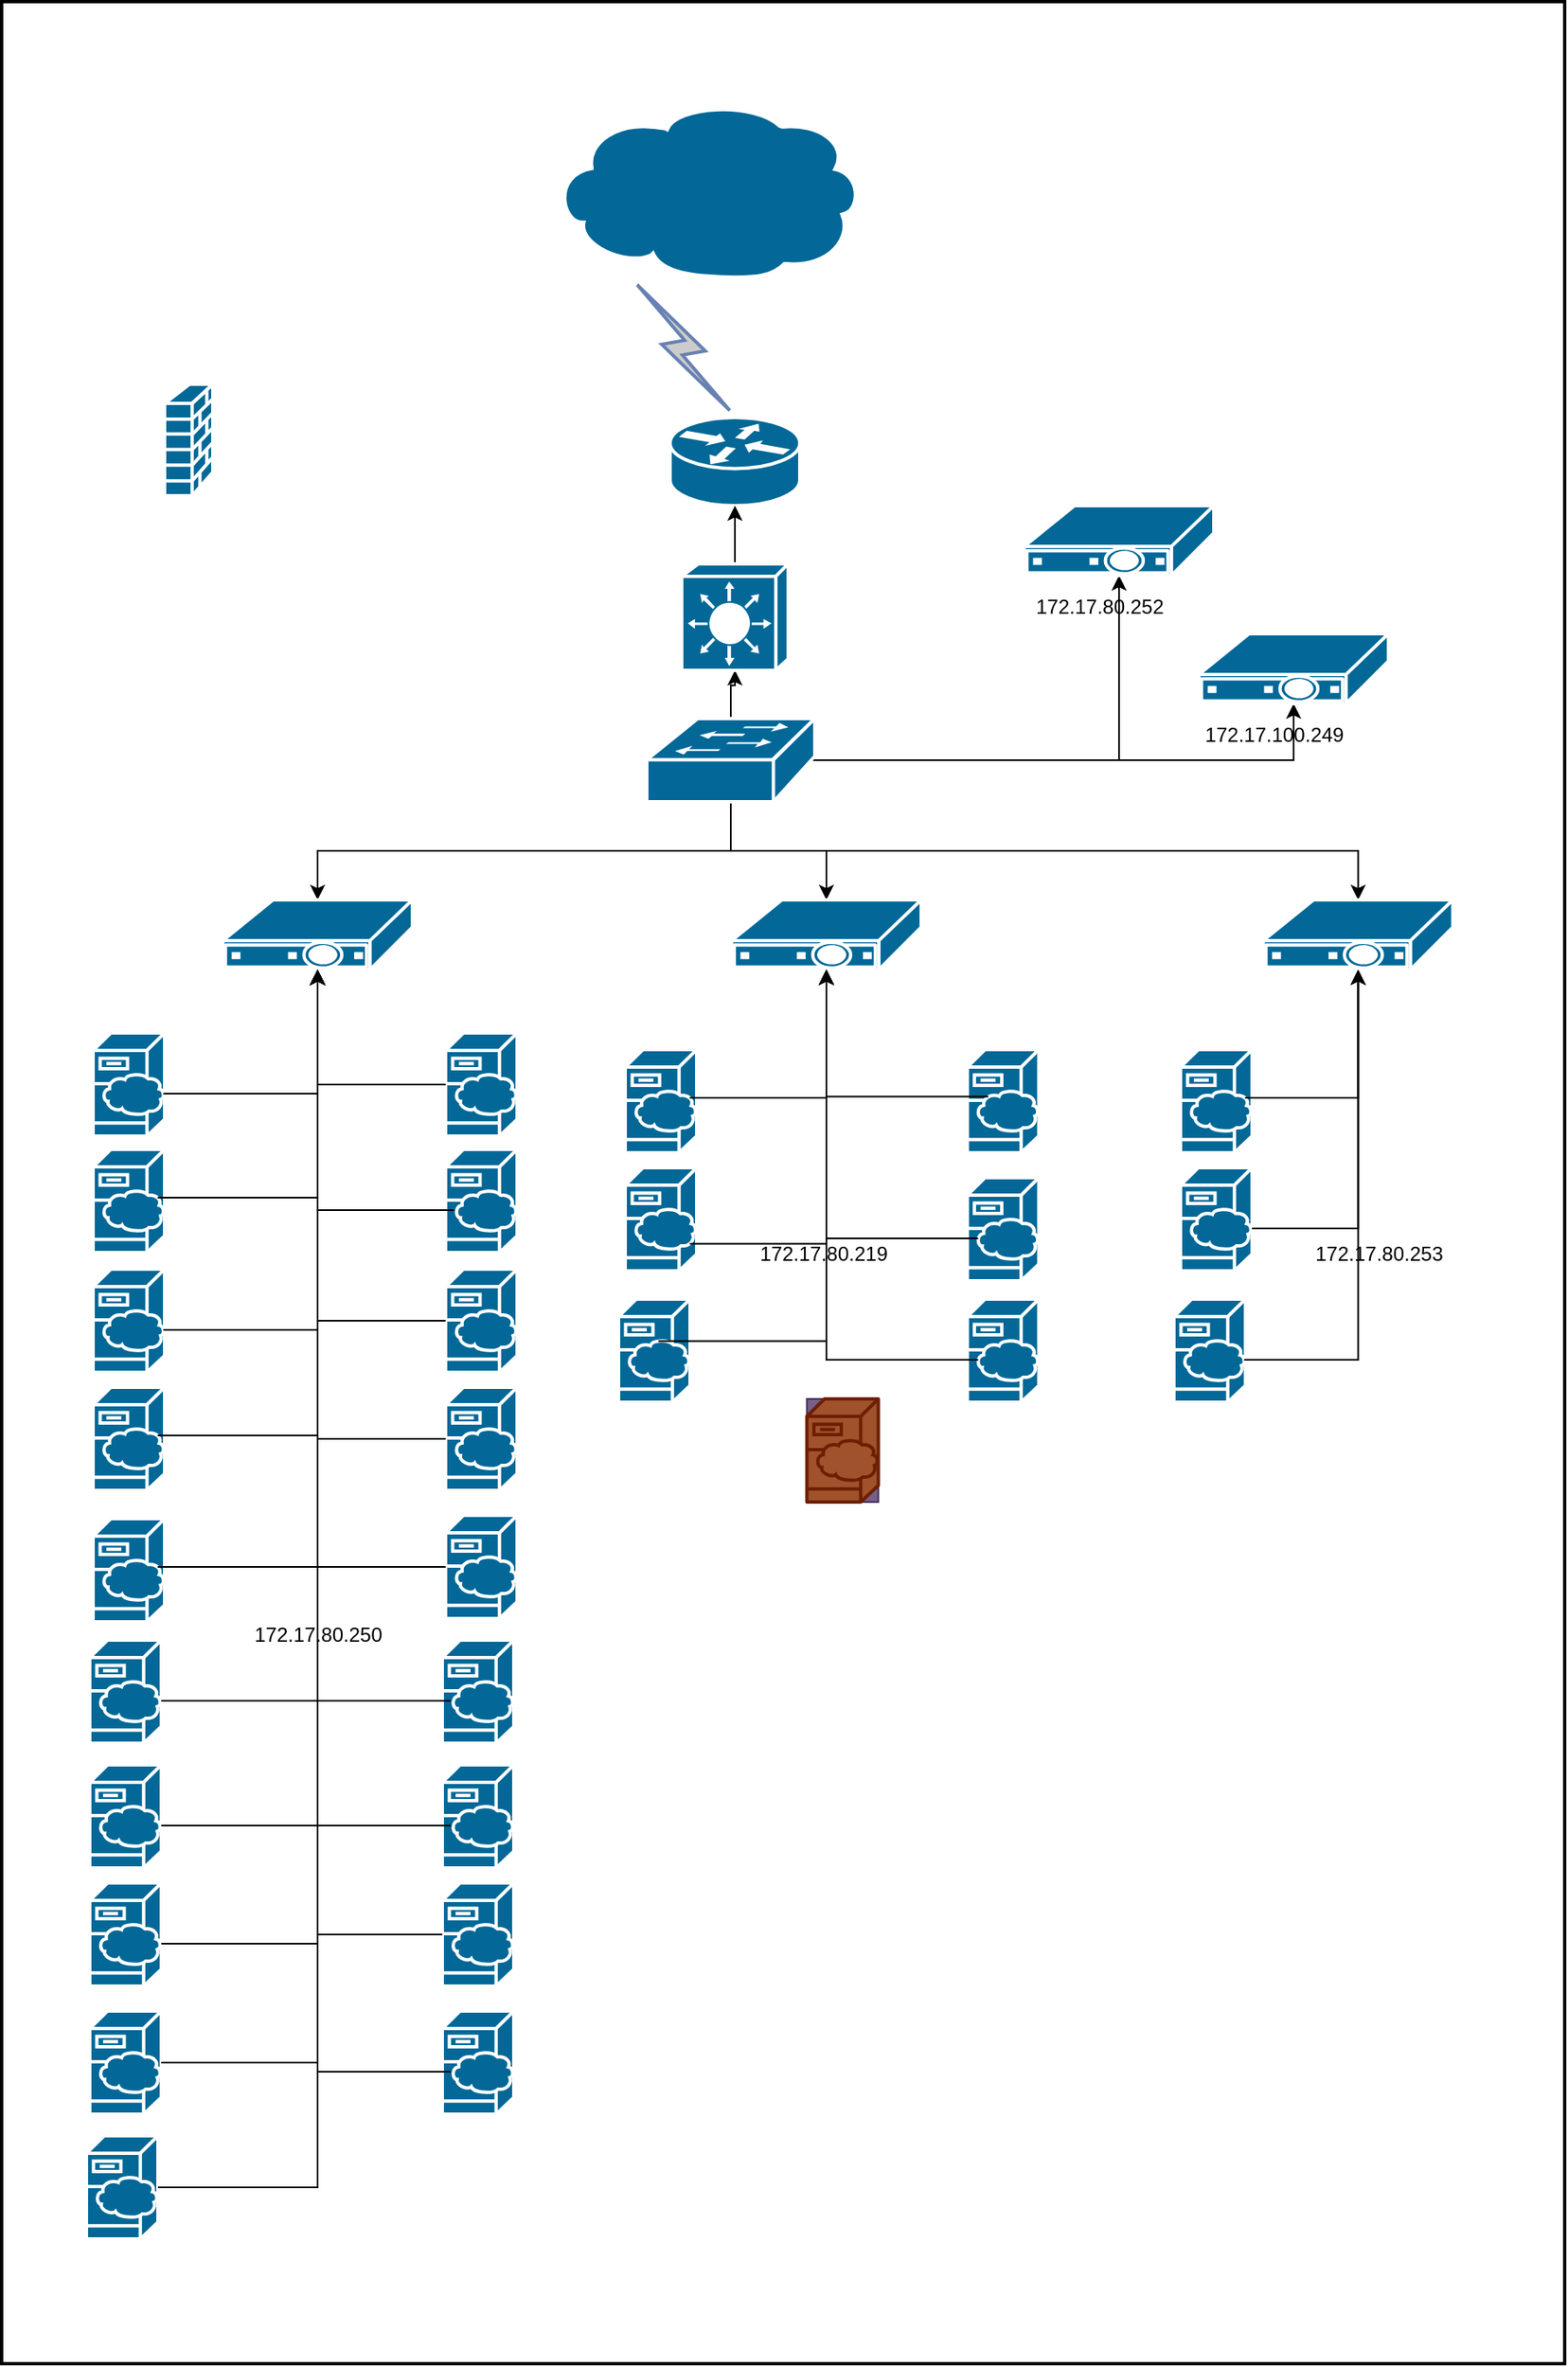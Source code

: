 <mxfile version="13.7.3" type="github">
  <diagram id="7KyOj3fAV2kCOO-Bveho" name="第 1 页">
    <mxGraphModel dx="3443" dy="2751" grid="1" gridSize="10" guides="1" tooltips="1" connect="1" arrows="1" fold="1" page="1" pageScale="1" pageWidth="827" pageHeight="1169" math="0" shadow="0">
      <root>
        <mxCell id="0" />
        <mxCell id="1" parent="0" />
        <mxCell id="mXDbekLg4qPnqd0OjegT-1" value="" style="whiteSpace=wrap;html=1;strokeWidth=2;" vertex="1" parent="1">
          <mxGeometry x="-25" y="-220" width="940" height="1420" as="geometry" />
        </mxCell>
        <mxCell id="mXDbekLg4qPnqd0OjegT-2" value="" style="shape=mxgraph.cisco.routers.router;html=1;pointerEvents=1;dashed=0;fillColor=#036897;strokeColor=#ffffff;strokeWidth=2;verticalLabelPosition=bottom;verticalAlign=top;align=center;outlineConnect=0;" parent="1" vertex="1">
          <mxGeometry x="377" y="30" width="78" height="53" as="geometry" />
        </mxCell>
        <mxCell id="mXDbekLg4qPnqd0OjegT-3" value="" style="shape=mxgraph.cisco.security.firewall;html=1;pointerEvents=1;dashed=0;fillColor=#036897;strokeColor=#ffffff;strokeWidth=2;verticalLabelPosition=bottom;verticalAlign=top;align=center;outlineConnect=0;" parent="1" vertex="1">
          <mxGeometry x="73" y="10" width="29" height="67" as="geometry" />
        </mxCell>
        <mxCell id="mXDbekLg4qPnqd0OjegT-5" value="" style="shape=mxgraph.cisco.storage.cloud;html=1;pointerEvents=1;dashed=0;fillColor=#036897;strokeColor=#ffffff;strokeWidth=2;verticalLabelPosition=bottom;verticalAlign=top;align=center;outlineConnect=0;" parent="1" vertex="1">
          <mxGeometry x="306" y="-160" width="186" height="106" as="geometry" />
        </mxCell>
        <mxCell id="mXDbekLg4qPnqd0OjegT-9" value="" style="edgeStyle=orthogonalEdgeStyle;rounded=0;orthogonalLoop=1;jettySize=auto;html=1;" parent="1" source="mXDbekLg4qPnqd0OjegT-6" target="mXDbekLg4qPnqd0OjegT-2" edge="1">
          <mxGeometry relative="1" as="geometry" />
        </mxCell>
        <mxCell id="mXDbekLg4qPnqd0OjegT-6" value="" style="shape=mxgraph.cisco.switches.layer_3_switch;html=1;pointerEvents=1;dashed=0;fillColor=#036897;strokeColor=#ffffff;strokeWidth=2;verticalLabelPosition=bottom;verticalAlign=top;align=center;outlineConnect=0;" parent="1" vertex="1">
          <mxGeometry x="384" y="120" width="64" height="64" as="geometry" />
        </mxCell>
        <mxCell id="mXDbekLg4qPnqd0OjegT-11" value="" style="edgeStyle=orthogonalEdgeStyle;rounded=0;orthogonalLoop=1;jettySize=auto;html=1;" parent="1" source="mXDbekLg4qPnqd0OjegT-7" target="mXDbekLg4qPnqd0OjegT-10" edge="1">
          <mxGeometry relative="1" as="geometry" />
        </mxCell>
        <mxCell id="mXDbekLg4qPnqd0OjegT-252" style="edgeStyle=orthogonalEdgeStyle;rounded=0;orthogonalLoop=1;jettySize=auto;html=1;exitX=0.5;exitY=0.98;exitDx=0;exitDy=0;exitPerimeter=0;" parent="1" source="mXDbekLg4qPnqd0OjegT-7" target="mXDbekLg4qPnqd0OjegT-70" edge="1">
          <mxGeometry relative="1" as="geometry" />
        </mxCell>
        <mxCell id="mXDbekLg4qPnqd0OjegT-253" style="edgeStyle=orthogonalEdgeStyle;rounded=0;orthogonalLoop=1;jettySize=auto;html=1;exitX=0.5;exitY=0.98;exitDx=0;exitDy=0;exitPerimeter=0;" parent="1" source="mXDbekLg4qPnqd0OjegT-7" target="mXDbekLg4qPnqd0OjegT-225" edge="1">
          <mxGeometry relative="1" as="geometry" />
        </mxCell>
        <mxCell id="mXDbekLg4qPnqd0OjegT-254" style="edgeStyle=orthogonalEdgeStyle;rounded=0;orthogonalLoop=1;jettySize=auto;html=1;exitX=0.5;exitY=0.98;exitDx=0;exitDy=0;exitPerimeter=0;" parent="1" source="mXDbekLg4qPnqd0OjegT-7" target="mXDbekLg4qPnqd0OjegT-15" edge="1">
          <mxGeometry relative="1" as="geometry" />
        </mxCell>
        <mxCell id="mXDbekLg4qPnqd0OjegT-255" style="edgeStyle=orthogonalEdgeStyle;rounded=0;orthogonalLoop=1;jettySize=auto;html=1;exitX=0.98;exitY=0.5;exitDx=0;exitDy=0;exitPerimeter=0;" parent="1" source="mXDbekLg4qPnqd0OjegT-7" target="mXDbekLg4qPnqd0OjegT-240" edge="1">
          <mxGeometry relative="1" as="geometry" />
        </mxCell>
        <mxCell id="mXDbekLg4qPnqd0OjegT-256" style="edgeStyle=orthogonalEdgeStyle;rounded=0;orthogonalLoop=1;jettySize=auto;html=1;exitX=0.98;exitY=0.5;exitDx=0;exitDy=0;exitPerimeter=0;" parent="1" source="mXDbekLg4qPnqd0OjegT-7" target="mXDbekLg4qPnqd0OjegT-108" edge="1">
          <mxGeometry relative="1" as="geometry" />
        </mxCell>
        <mxCell id="mXDbekLg4qPnqd0OjegT-7" value="" style="shape=mxgraph.cisco.switches.workgroup_switch;html=1;pointerEvents=1;dashed=0;fillColor=#036897;strokeColor=#ffffff;strokeWidth=2;verticalLabelPosition=bottom;verticalAlign=top;align=center;outlineConnect=0;" parent="1" vertex="1">
          <mxGeometry x="363" y="211" width="101" height="50" as="geometry" />
        </mxCell>
        <mxCell id="mXDbekLg4qPnqd0OjegT-8" value="" style="html=1;outlineConnect=0;fillColor=#CCCCCC;strokeColor=#6881B3;gradientColor=none;gradientDirection=north;strokeWidth=2;shape=mxgraph.networks.comm_link_edge;html=1;exitX=0.5;exitY=0;exitDx=0;exitDy=0;exitPerimeter=0;" parent="1" source="mXDbekLg4qPnqd0OjegT-2" target="mXDbekLg4qPnqd0OjegT-5" edge="1">
          <mxGeometry width="100" height="100" relative="1" as="geometry">
            <mxPoint x="223" y="60" as="sourcePoint" />
            <mxPoint x="323" y="-40" as="targetPoint" />
            <Array as="points">
              <mxPoint x="283" y="30" />
            </Array>
          </mxGeometry>
        </mxCell>
        <mxCell id="mXDbekLg4qPnqd0OjegT-10" value="" style="shape=mxgraph.cisco.switches.layer_3_switch;html=1;pointerEvents=1;dashed=0;fillColor=#036897;strokeColor=#ffffff;strokeWidth=2;verticalLabelPosition=bottom;verticalAlign=top;align=center;outlineConnect=0;" parent="1" vertex="1">
          <mxGeometry x="384" y="118" width="64" height="64" as="geometry" />
        </mxCell>
        <mxCell id="mXDbekLg4qPnqd0OjegT-15" value="" style="shape=mxgraph.cisco.misc.set_top_box;html=1;pointerEvents=1;dashed=0;fillColor=#036897;strokeColor=#ffffff;strokeWidth=2;verticalLabelPosition=bottom;verticalAlign=top;align=center;outlineConnect=0;" parent="1" vertex="1">
          <mxGeometry x="108" y="320" width="114" height="42" as="geometry" />
        </mxCell>
        <mxCell id="mXDbekLg4qPnqd0OjegT-24" value="" style="group" parent="1" vertex="1" connectable="0">
          <mxGeometry x="30" y="613" width="43" height="62" as="geometry" />
        </mxCell>
        <mxCell id="mXDbekLg4qPnqd0OjegT-25" value="" style="shape=mxgraph.cisco.servers.fileserver;html=1;pointerEvents=1;dashed=0;fillColor=#036897;strokeColor=#ffffff;strokeWidth=2;verticalLabelPosition=bottom;verticalAlign=top;align=center;outlineConnect=0;" parent="mXDbekLg4qPnqd0OjegT-24" vertex="1">
          <mxGeometry width="43" height="62" as="geometry" />
        </mxCell>
        <mxCell id="mXDbekLg4qPnqd0OjegT-26" value="" style="shape=mxgraph.cisco.storage.cloud;html=1;pointerEvents=1;dashed=0;fillColor=#036897;strokeColor=#ffffff;strokeWidth=2;verticalLabelPosition=bottom;verticalAlign=top;align=center;outlineConnect=0;" parent="mXDbekLg4qPnqd0OjegT-24" vertex="1">
          <mxGeometry x="5" y="24" width="38" height="25" as="geometry" />
        </mxCell>
        <mxCell id="mXDbekLg4qPnqd0OjegT-29" value="" style="group" parent="1" vertex="1" connectable="0">
          <mxGeometry x="30" y="542" width="43" height="62" as="geometry" />
        </mxCell>
        <mxCell id="mXDbekLg4qPnqd0OjegT-30" value="" style="shape=mxgraph.cisco.servers.fileserver;html=1;pointerEvents=1;dashed=0;fillColor=#036897;strokeColor=#ffffff;strokeWidth=2;verticalLabelPosition=bottom;verticalAlign=top;align=center;outlineConnect=0;" parent="mXDbekLg4qPnqd0OjegT-29" vertex="1">
          <mxGeometry width="43" height="62" as="geometry" />
        </mxCell>
        <mxCell id="mXDbekLg4qPnqd0OjegT-31" value="" style="shape=mxgraph.cisco.storage.cloud;html=1;pointerEvents=1;dashed=0;fillColor=#036897;strokeColor=#ffffff;strokeWidth=2;verticalLabelPosition=bottom;verticalAlign=top;align=center;outlineConnect=0;" parent="mXDbekLg4qPnqd0OjegT-29" vertex="1">
          <mxGeometry x="5" y="24" width="38" height="25" as="geometry" />
        </mxCell>
        <mxCell id="mXDbekLg4qPnqd0OjegT-32" value="" style="group" parent="1" vertex="1" connectable="0">
          <mxGeometry x="30" y="470" width="43" height="62" as="geometry" />
        </mxCell>
        <mxCell id="mXDbekLg4qPnqd0OjegT-33" value="" style="shape=mxgraph.cisco.servers.fileserver;html=1;pointerEvents=1;dashed=0;fillColor=#036897;strokeColor=#ffffff;strokeWidth=2;verticalLabelPosition=bottom;verticalAlign=top;align=center;outlineConnect=0;" parent="mXDbekLg4qPnqd0OjegT-32" vertex="1">
          <mxGeometry width="43" height="62" as="geometry" />
        </mxCell>
        <mxCell id="mXDbekLg4qPnqd0OjegT-34" value="" style="shape=mxgraph.cisco.storage.cloud;html=1;pointerEvents=1;dashed=0;fillColor=#036897;strokeColor=#ffffff;strokeWidth=2;verticalLabelPosition=bottom;verticalAlign=top;align=center;outlineConnect=0;" parent="mXDbekLg4qPnqd0OjegT-32" vertex="1">
          <mxGeometry x="5" y="24" width="38" height="25" as="geometry" />
        </mxCell>
        <mxCell id="mXDbekLg4qPnqd0OjegT-35" value="" style="group" parent="1" vertex="1" connectable="0">
          <mxGeometry x="30" y="400" width="43" height="62" as="geometry" />
        </mxCell>
        <mxCell id="mXDbekLg4qPnqd0OjegT-36" value="" style="shape=mxgraph.cisco.servers.fileserver;html=1;pointerEvents=1;dashed=0;fillColor=#036897;strokeColor=#ffffff;strokeWidth=2;verticalLabelPosition=bottom;verticalAlign=top;align=center;outlineConnect=0;" parent="mXDbekLg4qPnqd0OjegT-35" vertex="1">
          <mxGeometry width="43" height="62" as="geometry" />
        </mxCell>
        <mxCell id="mXDbekLg4qPnqd0OjegT-37" value="" style="shape=mxgraph.cisco.storage.cloud;html=1;pointerEvents=1;dashed=0;fillColor=#036897;strokeColor=#ffffff;strokeWidth=2;verticalLabelPosition=bottom;verticalAlign=top;align=center;outlineConnect=0;" parent="mXDbekLg4qPnqd0OjegT-35" vertex="1">
          <mxGeometry x="5" y="24" width="38" height="25" as="geometry" />
        </mxCell>
        <mxCell id="mXDbekLg4qPnqd0OjegT-38" value="" style="group" parent="1" vertex="1" connectable="0">
          <mxGeometry x="28" y="765" width="55" height="360" as="geometry" />
        </mxCell>
        <mxCell id="mXDbekLg4qPnqd0OjegT-39" value="" style="shape=mxgraph.cisco.servers.fileserver;html=1;pointerEvents=1;dashed=0;fillColor=#036897;strokeColor=#ffffff;strokeWidth=2;verticalLabelPosition=bottom;verticalAlign=top;align=center;outlineConnect=0;" parent="mXDbekLg4qPnqd0OjegT-38" vertex="1">
          <mxGeometry width="43" height="62" as="geometry" />
        </mxCell>
        <mxCell id="mXDbekLg4qPnqd0OjegT-40" value="" style="shape=mxgraph.cisco.storage.cloud;html=1;pointerEvents=1;dashed=0;fillColor=#036897;strokeColor=#ffffff;strokeWidth=2;verticalLabelPosition=bottom;verticalAlign=top;align=center;outlineConnect=0;" parent="mXDbekLg4qPnqd0OjegT-38" vertex="1">
          <mxGeometry x="5" y="24" width="38" height="25" as="geometry" />
        </mxCell>
        <mxCell id="mXDbekLg4qPnqd0OjegT-110" value="" style="group" parent="mXDbekLg4qPnqd0OjegT-38" vertex="1" connectable="0">
          <mxGeometry y="146" width="43" height="62" as="geometry" />
        </mxCell>
        <mxCell id="mXDbekLg4qPnqd0OjegT-111" value="" style="shape=mxgraph.cisco.servers.fileserver;html=1;pointerEvents=1;dashed=0;fillColor=#036897;strokeColor=#ffffff;strokeWidth=2;verticalLabelPosition=bottom;verticalAlign=top;align=center;outlineConnect=0;" parent="mXDbekLg4qPnqd0OjegT-110" vertex="1">
          <mxGeometry width="43" height="62" as="geometry" />
        </mxCell>
        <mxCell id="mXDbekLg4qPnqd0OjegT-112" value="" style="shape=mxgraph.cisco.storage.cloud;html=1;pointerEvents=1;dashed=0;fillColor=#036897;strokeColor=#ffffff;strokeWidth=2;verticalLabelPosition=bottom;verticalAlign=top;align=center;outlineConnect=0;" parent="mXDbekLg4qPnqd0OjegT-110" vertex="1">
          <mxGeometry x="5" y="24" width="38" height="25" as="geometry" />
        </mxCell>
        <mxCell id="mXDbekLg4qPnqd0OjegT-113" value="" style="group" parent="mXDbekLg4qPnqd0OjegT-38" vertex="1" connectable="0">
          <mxGeometry y="75" width="43" height="62" as="geometry" />
        </mxCell>
        <mxCell id="mXDbekLg4qPnqd0OjegT-114" value="" style="shape=mxgraph.cisco.servers.fileserver;html=1;pointerEvents=1;dashed=0;fillColor=#036897;strokeColor=#ffffff;strokeWidth=2;verticalLabelPosition=bottom;verticalAlign=top;align=center;outlineConnect=0;" parent="mXDbekLg4qPnqd0OjegT-113" vertex="1">
          <mxGeometry width="43" height="62" as="geometry" />
        </mxCell>
        <mxCell id="mXDbekLg4qPnqd0OjegT-115" value="" style="shape=mxgraph.cisco.storage.cloud;html=1;pointerEvents=1;dashed=0;fillColor=#036897;strokeColor=#ffffff;strokeWidth=2;verticalLabelPosition=bottom;verticalAlign=top;align=center;outlineConnect=0;" parent="mXDbekLg4qPnqd0OjegT-113" vertex="1">
          <mxGeometry x="5" y="24" width="38" height="25" as="geometry" />
        </mxCell>
        <mxCell id="mXDbekLg4qPnqd0OjegT-116" value="" style="shape=mxgraph.cisco.servers.fileserver;html=1;pointerEvents=1;dashed=0;fillColor=#036897;strokeColor=#ffffff;strokeWidth=2;verticalLabelPosition=bottom;verticalAlign=top;align=center;outlineConnect=0;" parent="mXDbekLg4qPnqd0OjegT-38" vertex="1">
          <mxGeometry x="-2" y="298" width="43" height="62" as="geometry" />
        </mxCell>
        <mxCell id="mXDbekLg4qPnqd0OjegT-117" value="" style="shape=mxgraph.cisco.storage.cloud;html=1;pointerEvents=1;dashed=0;fillColor=#036897;strokeColor=#ffffff;strokeWidth=2;verticalLabelPosition=bottom;verticalAlign=top;align=center;outlineConnect=0;" parent="mXDbekLg4qPnqd0OjegT-38" vertex="1">
          <mxGeometry x="3" y="322" width="38" height="25" as="geometry" />
        </mxCell>
        <mxCell id="mXDbekLg4qPnqd0OjegT-118" value="" style="group" parent="mXDbekLg4qPnqd0OjegT-38" vertex="1" connectable="0">
          <mxGeometry y="223" width="43" height="62" as="geometry" />
        </mxCell>
        <mxCell id="mXDbekLg4qPnqd0OjegT-119" value="" style="shape=mxgraph.cisco.servers.fileserver;html=1;pointerEvents=1;dashed=0;fillColor=#036897;strokeColor=#ffffff;strokeWidth=2;verticalLabelPosition=bottom;verticalAlign=top;align=center;outlineConnect=0;" parent="mXDbekLg4qPnqd0OjegT-118" vertex="1">
          <mxGeometry width="43" height="62" as="geometry" />
        </mxCell>
        <mxCell id="mXDbekLg4qPnqd0OjegT-120" value="" style="shape=mxgraph.cisco.storage.cloud;html=1;pointerEvents=1;dashed=0;fillColor=#036897;strokeColor=#ffffff;strokeWidth=2;verticalLabelPosition=bottom;verticalAlign=top;align=center;outlineConnect=0;" parent="mXDbekLg4qPnqd0OjegT-118" vertex="1">
          <mxGeometry x="5" y="24" width="38" height="25" as="geometry" />
        </mxCell>
        <mxCell id="mXDbekLg4qPnqd0OjegT-44" value="" style="group" parent="1" vertex="1" connectable="0">
          <mxGeometry x="30" y="692" width="43" height="62" as="geometry" />
        </mxCell>
        <mxCell id="mXDbekLg4qPnqd0OjegT-45" value="" style="shape=mxgraph.cisco.servers.fileserver;html=1;pointerEvents=1;dashed=0;fillColor=#036897;strokeColor=#ffffff;strokeWidth=2;verticalLabelPosition=bottom;verticalAlign=top;align=center;outlineConnect=0;" parent="mXDbekLg4qPnqd0OjegT-44" vertex="1">
          <mxGeometry width="43" height="62" as="geometry" />
        </mxCell>
        <mxCell id="mXDbekLg4qPnqd0OjegT-46" value="" style="shape=mxgraph.cisco.storage.cloud;html=1;pointerEvents=1;dashed=0;fillColor=#036897;strokeColor=#ffffff;strokeWidth=2;verticalLabelPosition=bottom;verticalAlign=top;align=center;outlineConnect=0;" parent="mXDbekLg4qPnqd0OjegT-44" vertex="1">
          <mxGeometry x="5" y="24" width="38" height="25" as="geometry" />
        </mxCell>
        <mxCell id="mXDbekLg4qPnqd0OjegT-69" value="172.17.80.250&lt;br&gt;" style="text;html=1;resizable=0;autosize=1;align=center;verticalAlign=middle;points=[];fillColor=none;strokeColor=none;rounded=0;" parent="1" vertex="1">
          <mxGeometry x="120" y="752" width="90" height="20" as="geometry" />
        </mxCell>
        <mxCell id="mXDbekLg4qPnqd0OjegT-70" value="" style="shape=mxgraph.cisco.misc.set_top_box;html=1;pointerEvents=1;dashed=0;fillColor=#036897;strokeColor=#ffffff;strokeWidth=2;verticalLabelPosition=bottom;verticalAlign=top;align=center;outlineConnect=0;" parent="1" vertex="1">
          <mxGeometry x="414" y="320" width="114" height="42" as="geometry" />
        </mxCell>
        <mxCell id="mXDbekLg4qPnqd0OjegT-71" value="172.17.80.219" style="text;html=1;resizable=0;autosize=1;align=center;verticalAlign=middle;points=[];fillColor=none;strokeColor=none;rounded=0;" parent="1" vertex="1">
          <mxGeometry x="423.75" y="523" width="90" height="20" as="geometry" />
        </mxCell>
        <mxCell id="mXDbekLg4qPnqd0OjegT-87" value="" style="group" parent="1" vertex="1" connectable="0">
          <mxGeometry x="350" y="410" width="43" height="62" as="geometry" />
        </mxCell>
        <mxCell id="mXDbekLg4qPnqd0OjegT-88" value="" style="shape=mxgraph.cisco.servers.fileserver;html=1;pointerEvents=1;dashed=0;fillColor=#036897;strokeColor=#ffffff;strokeWidth=2;verticalLabelPosition=bottom;verticalAlign=top;align=center;outlineConnect=0;" parent="mXDbekLg4qPnqd0OjegT-87" vertex="1">
          <mxGeometry width="43" height="62" as="geometry" />
        </mxCell>
        <mxCell id="mXDbekLg4qPnqd0OjegT-89" value="" style="shape=mxgraph.cisco.storage.cloud;html=1;pointerEvents=1;dashed=0;fillColor=#036897;strokeColor=#ffffff;strokeWidth=2;verticalLabelPosition=bottom;verticalAlign=top;align=center;outlineConnect=0;" parent="mXDbekLg4qPnqd0OjegT-87" vertex="1">
          <mxGeometry x="5" y="24" width="38" height="25" as="geometry" />
        </mxCell>
        <mxCell id="mXDbekLg4qPnqd0OjegT-90" value="" style="group" parent="1" vertex="1" connectable="0">
          <mxGeometry x="346" y="560" width="43" height="62" as="geometry" />
        </mxCell>
        <mxCell id="mXDbekLg4qPnqd0OjegT-91" value="" style="shape=mxgraph.cisco.servers.fileserver;html=1;pointerEvents=1;dashed=0;fillColor=#036897;strokeColor=#ffffff;strokeWidth=2;verticalLabelPosition=bottom;verticalAlign=top;align=center;outlineConnect=0;" parent="mXDbekLg4qPnqd0OjegT-90" vertex="1">
          <mxGeometry width="43" height="62" as="geometry" />
        </mxCell>
        <mxCell id="mXDbekLg4qPnqd0OjegT-92" value="" style="shape=mxgraph.cisco.storage.cloud;html=1;pointerEvents=1;dashed=0;fillColor=#036897;strokeColor=#ffffff;strokeWidth=2;verticalLabelPosition=bottom;verticalAlign=top;align=center;outlineConnect=0;" parent="mXDbekLg4qPnqd0OjegT-90" vertex="1">
          <mxGeometry x="5" y="24" width="38" height="25" as="geometry" />
        </mxCell>
        <mxCell id="mXDbekLg4qPnqd0OjegT-93" value="" style="group" parent="1" vertex="1" connectable="0">
          <mxGeometry x="350" y="481" width="43" height="62" as="geometry" />
        </mxCell>
        <mxCell id="mXDbekLg4qPnqd0OjegT-94" value="" style="shape=mxgraph.cisco.servers.fileserver;html=1;pointerEvents=1;dashed=0;fillColor=#036897;strokeColor=#ffffff;strokeWidth=2;verticalLabelPosition=bottom;verticalAlign=top;align=center;outlineConnect=0;" parent="mXDbekLg4qPnqd0OjegT-93" vertex="1">
          <mxGeometry width="43" height="62" as="geometry" />
        </mxCell>
        <mxCell id="mXDbekLg4qPnqd0OjegT-95" value="" style="shape=mxgraph.cisco.storage.cloud;html=1;pointerEvents=1;dashed=0;fillColor=#036897;strokeColor=#ffffff;strokeWidth=2;verticalLabelPosition=bottom;verticalAlign=top;align=center;outlineConnect=0;" parent="mXDbekLg4qPnqd0OjegT-93" vertex="1">
          <mxGeometry x="5" y="24" width="38" height="25" as="geometry" />
        </mxCell>
        <mxCell id="mXDbekLg4qPnqd0OjegT-96" value="" style="group" parent="1" vertex="1" connectable="0">
          <mxGeometry x="555.75" y="560" width="43" height="62" as="geometry" />
        </mxCell>
        <mxCell id="mXDbekLg4qPnqd0OjegT-97" value="" style="shape=mxgraph.cisco.servers.fileserver;html=1;pointerEvents=1;dashed=0;fillColor=#036897;strokeColor=#ffffff;strokeWidth=2;verticalLabelPosition=bottom;verticalAlign=top;align=center;outlineConnect=0;" parent="mXDbekLg4qPnqd0OjegT-96" vertex="1">
          <mxGeometry width="43" height="62" as="geometry" />
        </mxCell>
        <mxCell id="mXDbekLg4qPnqd0OjegT-98" value="" style="shape=mxgraph.cisco.storage.cloud;html=1;pointerEvents=1;dashed=0;fillColor=#036897;strokeColor=#ffffff;strokeWidth=2;verticalLabelPosition=bottom;verticalAlign=top;align=center;outlineConnect=0;" parent="mXDbekLg4qPnqd0OjegT-96" vertex="1">
          <mxGeometry x="5" y="24" width="38" height="25" as="geometry" />
        </mxCell>
        <mxCell id="mXDbekLg4qPnqd0OjegT-99" value="" style="group" parent="1" vertex="1" connectable="0">
          <mxGeometry x="555.75" y="487" width="43" height="62" as="geometry" />
        </mxCell>
        <mxCell id="mXDbekLg4qPnqd0OjegT-100" value="" style="shape=mxgraph.cisco.servers.fileserver;html=1;pointerEvents=1;dashed=0;fillColor=#036897;strokeColor=#ffffff;strokeWidth=2;verticalLabelPosition=bottom;verticalAlign=top;align=center;outlineConnect=0;" parent="mXDbekLg4qPnqd0OjegT-99" vertex="1">
          <mxGeometry width="43" height="62" as="geometry" />
        </mxCell>
        <mxCell id="mXDbekLg4qPnqd0OjegT-101" value="" style="shape=mxgraph.cisco.storage.cloud;html=1;pointerEvents=1;dashed=0;fillColor=#036897;strokeColor=#ffffff;strokeWidth=2;verticalLabelPosition=bottom;verticalAlign=top;align=center;outlineConnect=0;" parent="mXDbekLg4qPnqd0OjegT-99" vertex="1">
          <mxGeometry x="5" y="24" width="38" height="25" as="geometry" />
        </mxCell>
        <mxCell id="mXDbekLg4qPnqd0OjegT-102" value="" style="group" parent="1" vertex="1" connectable="0">
          <mxGeometry x="555.75" y="410" width="43" height="62" as="geometry" />
        </mxCell>
        <mxCell id="mXDbekLg4qPnqd0OjegT-103" value="" style="shape=mxgraph.cisco.servers.fileserver;html=1;pointerEvents=1;dashed=0;fillColor=#036897;strokeColor=#ffffff;strokeWidth=2;verticalLabelPosition=bottom;verticalAlign=top;align=center;outlineConnect=0;" parent="mXDbekLg4qPnqd0OjegT-102" vertex="1">
          <mxGeometry width="43" height="62" as="geometry" />
        </mxCell>
        <mxCell id="mXDbekLg4qPnqd0OjegT-104" value="" style="shape=mxgraph.cisco.storage.cloud;html=1;pointerEvents=1;dashed=0;fillColor=#036897;strokeColor=#ffffff;strokeWidth=2;verticalLabelPosition=bottom;verticalAlign=top;align=center;outlineConnect=0;" parent="mXDbekLg4qPnqd0OjegT-102" vertex="1">
          <mxGeometry x="5" y="24" width="38" height="25" as="geometry" />
        </mxCell>
        <mxCell id="mXDbekLg4qPnqd0OjegT-105" value="" style="group;fillColor=#76608a;strokeColor=#432D57;fontColor=#ffffff;" parent="1" vertex="1" connectable="0">
          <mxGeometry x="459.25" y="620" width="43" height="62" as="geometry" />
        </mxCell>
        <mxCell id="mXDbekLg4qPnqd0OjegT-106" value="" style="shape=mxgraph.cisco.servers.fileserver;html=1;pointerEvents=1;dashed=0;fillColor=#a0522d;strokeColor=#6D1F00;strokeWidth=2;verticalLabelPosition=bottom;verticalAlign=top;align=center;outlineConnect=0;fontColor=#ffffff;" parent="mXDbekLg4qPnqd0OjegT-105" vertex="1">
          <mxGeometry width="43" height="62" as="geometry" />
        </mxCell>
        <mxCell id="mXDbekLg4qPnqd0OjegT-107" value="" style="shape=mxgraph.cisco.storage.cloud;html=1;pointerEvents=1;dashed=0;fillColor=#a0522d;strokeColor=#6D1F00;strokeWidth=2;verticalLabelPosition=bottom;verticalAlign=top;align=center;outlineConnect=0;fontColor=#ffffff;" parent="mXDbekLg4qPnqd0OjegT-105" vertex="1">
          <mxGeometry x="5" y="24" width="38" height="25" as="geometry" />
        </mxCell>
        <mxCell id="mXDbekLg4qPnqd0OjegT-108" value="" style="shape=mxgraph.cisco.misc.set_top_box;html=1;pointerEvents=1;dashed=0;fillColor=#036897;strokeColor=#ffffff;strokeWidth=2;verticalLabelPosition=bottom;verticalAlign=top;align=center;outlineConnect=0;" parent="1" vertex="1">
          <mxGeometry x="590" y="83" width="114" height="42" as="geometry" />
        </mxCell>
        <mxCell id="mXDbekLg4qPnqd0OjegT-109" value="172.17.80.252" style="text;html=1;resizable=0;autosize=1;align=center;verticalAlign=middle;points=[];fillColor=none;strokeColor=none;rounded=0;" parent="1" vertex="1">
          <mxGeometry x="590" y="134" width="90" height="20" as="geometry" />
        </mxCell>
        <mxCell id="mXDbekLg4qPnqd0OjegT-177" value="" style="group" parent="1" vertex="1" connectable="0">
          <mxGeometry x="242" y="613" width="43" height="62" as="geometry" />
        </mxCell>
        <mxCell id="mXDbekLg4qPnqd0OjegT-178" value="" style="shape=mxgraph.cisco.servers.fileserver;html=1;pointerEvents=1;dashed=0;fillColor=#036897;strokeColor=#ffffff;strokeWidth=2;verticalLabelPosition=bottom;verticalAlign=top;align=center;outlineConnect=0;" parent="mXDbekLg4qPnqd0OjegT-177" vertex="1">
          <mxGeometry width="43" height="62" as="geometry" />
        </mxCell>
        <mxCell id="mXDbekLg4qPnqd0OjegT-179" value="" style="shape=mxgraph.cisco.storage.cloud;html=1;pointerEvents=1;dashed=0;fillColor=#036897;strokeColor=#ffffff;strokeWidth=2;verticalLabelPosition=bottom;verticalAlign=top;align=center;outlineConnect=0;" parent="mXDbekLg4qPnqd0OjegT-177" vertex="1">
          <mxGeometry x="5" y="24" width="38" height="25" as="geometry" />
        </mxCell>
        <mxCell id="mXDbekLg4qPnqd0OjegT-180" value="" style="group" parent="1" vertex="1" connectable="0">
          <mxGeometry x="242" y="542" width="43" height="62" as="geometry" />
        </mxCell>
        <mxCell id="mXDbekLg4qPnqd0OjegT-181" value="" style="shape=mxgraph.cisco.servers.fileserver;html=1;pointerEvents=1;dashed=0;fillColor=#036897;strokeColor=#ffffff;strokeWidth=2;verticalLabelPosition=bottom;verticalAlign=top;align=center;outlineConnect=0;" parent="mXDbekLg4qPnqd0OjegT-180" vertex="1">
          <mxGeometry width="43" height="62" as="geometry" />
        </mxCell>
        <mxCell id="mXDbekLg4qPnqd0OjegT-182" value="" style="shape=mxgraph.cisco.storage.cloud;html=1;pointerEvents=1;dashed=0;fillColor=#036897;strokeColor=#ffffff;strokeWidth=2;verticalLabelPosition=bottom;verticalAlign=top;align=center;outlineConnect=0;" parent="mXDbekLg4qPnqd0OjegT-180" vertex="1">
          <mxGeometry x="5" y="24" width="38" height="25" as="geometry" />
        </mxCell>
        <mxCell id="mXDbekLg4qPnqd0OjegT-183" value="" style="group" parent="1" vertex="1" connectable="0">
          <mxGeometry x="242" y="470" width="43" height="62" as="geometry" />
        </mxCell>
        <mxCell id="mXDbekLg4qPnqd0OjegT-184" value="" style="shape=mxgraph.cisco.servers.fileserver;html=1;pointerEvents=1;dashed=0;fillColor=#036897;strokeColor=#ffffff;strokeWidth=2;verticalLabelPosition=bottom;verticalAlign=top;align=center;outlineConnect=0;" parent="mXDbekLg4qPnqd0OjegT-183" vertex="1">
          <mxGeometry width="43" height="62" as="geometry" />
        </mxCell>
        <mxCell id="mXDbekLg4qPnqd0OjegT-185" value="" style="shape=mxgraph.cisco.storage.cloud;html=1;pointerEvents=1;dashed=0;fillColor=#036897;strokeColor=#ffffff;strokeWidth=2;verticalLabelPosition=bottom;verticalAlign=top;align=center;outlineConnect=0;" parent="mXDbekLg4qPnqd0OjegT-183" vertex="1">
          <mxGeometry x="5" y="24" width="38" height="25" as="geometry" />
        </mxCell>
        <mxCell id="mXDbekLg4qPnqd0OjegT-186" value="" style="group" parent="1" vertex="1" connectable="0">
          <mxGeometry x="242" y="400" width="43" height="62" as="geometry" />
        </mxCell>
        <mxCell id="mXDbekLg4qPnqd0OjegT-187" value="" style="shape=mxgraph.cisco.servers.fileserver;html=1;pointerEvents=1;dashed=0;fillColor=#036897;strokeColor=#ffffff;strokeWidth=2;verticalLabelPosition=bottom;verticalAlign=top;align=center;outlineConnect=0;" parent="mXDbekLg4qPnqd0OjegT-186" vertex="1">
          <mxGeometry width="43" height="62" as="geometry" />
        </mxCell>
        <mxCell id="mXDbekLg4qPnqd0OjegT-188" value="" style="shape=mxgraph.cisco.storage.cloud;html=1;pointerEvents=1;dashed=0;fillColor=#036897;strokeColor=#ffffff;strokeWidth=2;verticalLabelPosition=bottom;verticalAlign=top;align=center;outlineConnect=0;" parent="mXDbekLg4qPnqd0OjegT-186" vertex="1">
          <mxGeometry x="5" y="24" width="38" height="25" as="geometry" />
        </mxCell>
        <mxCell id="mXDbekLg4qPnqd0OjegT-189" value="" style="shape=mxgraph.cisco.servers.fileserver;html=1;pointerEvents=1;dashed=0;fillColor=#036897;strokeColor=#ffffff;strokeWidth=2;verticalLabelPosition=bottom;verticalAlign=top;align=center;outlineConnect=0;" parent="1" vertex="1">
          <mxGeometry x="240" y="765" width="43" height="62" as="geometry" />
        </mxCell>
        <mxCell id="mXDbekLg4qPnqd0OjegT-218" style="edgeStyle=orthogonalEdgeStyle;rounded=0;orthogonalLoop=1;jettySize=auto;html=1;" parent="1" source="mXDbekLg4qPnqd0OjegT-190" target="mXDbekLg4qPnqd0OjegT-15" edge="1">
          <mxGeometry relative="1" as="geometry" />
        </mxCell>
        <mxCell id="mXDbekLg4qPnqd0OjegT-190" value="" style="shape=mxgraph.cisco.storage.cloud;html=1;pointerEvents=1;dashed=0;fillColor=#036897;strokeColor=#ffffff;strokeWidth=2;verticalLabelPosition=bottom;verticalAlign=top;align=center;outlineConnect=0;" parent="1" vertex="1">
          <mxGeometry x="245" y="789" width="38" height="25" as="geometry" />
        </mxCell>
        <mxCell id="mXDbekLg4qPnqd0OjegT-191" value="" style="group" parent="1" vertex="1" connectable="0">
          <mxGeometry x="240" y="911" width="43" height="62" as="geometry" />
        </mxCell>
        <mxCell id="mXDbekLg4qPnqd0OjegT-192" value="" style="shape=mxgraph.cisco.servers.fileserver;html=1;pointerEvents=1;dashed=0;fillColor=#036897;strokeColor=#ffffff;strokeWidth=2;verticalLabelPosition=bottom;verticalAlign=top;align=center;outlineConnect=0;" parent="mXDbekLg4qPnqd0OjegT-191" vertex="1">
          <mxGeometry width="43" height="62" as="geometry" />
        </mxCell>
        <mxCell id="mXDbekLg4qPnqd0OjegT-193" value="" style="shape=mxgraph.cisco.storage.cloud;html=1;pointerEvents=1;dashed=0;fillColor=#036897;strokeColor=#ffffff;strokeWidth=2;verticalLabelPosition=bottom;verticalAlign=top;align=center;outlineConnect=0;" parent="mXDbekLg4qPnqd0OjegT-191" vertex="1">
          <mxGeometry x="5" y="24" width="38" height="25" as="geometry" />
        </mxCell>
        <mxCell id="mXDbekLg4qPnqd0OjegT-194" value="" style="group" parent="1" vertex="1" connectable="0">
          <mxGeometry x="240" y="840" width="43" height="62" as="geometry" />
        </mxCell>
        <mxCell id="mXDbekLg4qPnqd0OjegT-195" value="" style="shape=mxgraph.cisco.servers.fileserver;html=1;pointerEvents=1;dashed=0;fillColor=#036897;strokeColor=#ffffff;strokeWidth=2;verticalLabelPosition=bottom;verticalAlign=top;align=center;outlineConnect=0;" parent="mXDbekLg4qPnqd0OjegT-194" vertex="1">
          <mxGeometry width="43" height="62" as="geometry" />
        </mxCell>
        <mxCell id="mXDbekLg4qPnqd0OjegT-196" value="" style="shape=mxgraph.cisco.storage.cloud;html=1;pointerEvents=1;dashed=0;fillColor=#036897;strokeColor=#ffffff;strokeWidth=2;verticalLabelPosition=bottom;verticalAlign=top;align=center;outlineConnect=0;" parent="mXDbekLg4qPnqd0OjegT-194" vertex="1">
          <mxGeometry x="5" y="24" width="38" height="25" as="geometry" />
        </mxCell>
        <mxCell id="mXDbekLg4qPnqd0OjegT-197" value="" style="group" parent="1" vertex="1" connectable="0">
          <mxGeometry x="240" y="988" width="43" height="62" as="geometry" />
        </mxCell>
        <mxCell id="mXDbekLg4qPnqd0OjegT-198" value="" style="shape=mxgraph.cisco.servers.fileserver;html=1;pointerEvents=1;dashed=0;fillColor=#036897;strokeColor=#ffffff;strokeWidth=2;verticalLabelPosition=bottom;verticalAlign=top;align=center;outlineConnect=0;" parent="mXDbekLg4qPnqd0OjegT-197" vertex="1">
          <mxGeometry width="43" height="62" as="geometry" />
        </mxCell>
        <mxCell id="mXDbekLg4qPnqd0OjegT-199" value="" style="shape=mxgraph.cisco.storage.cloud;html=1;pointerEvents=1;dashed=0;fillColor=#036897;strokeColor=#ffffff;strokeWidth=2;verticalLabelPosition=bottom;verticalAlign=top;align=center;outlineConnect=0;" parent="mXDbekLg4qPnqd0OjegT-197" vertex="1">
          <mxGeometry x="5" y="24" width="38" height="25" as="geometry" />
        </mxCell>
        <mxCell id="mXDbekLg4qPnqd0OjegT-200" value="" style="group" parent="1" vertex="1" connectable="0">
          <mxGeometry x="242" y="690" width="43" height="62" as="geometry" />
        </mxCell>
        <mxCell id="mXDbekLg4qPnqd0OjegT-201" value="" style="shape=mxgraph.cisco.servers.fileserver;html=1;pointerEvents=1;dashed=0;fillColor=#036897;strokeColor=#ffffff;strokeWidth=2;verticalLabelPosition=bottom;verticalAlign=top;align=center;outlineConnect=0;" parent="mXDbekLg4qPnqd0OjegT-200" vertex="1">
          <mxGeometry width="43" height="62" as="geometry" />
        </mxCell>
        <mxCell id="mXDbekLg4qPnqd0OjegT-202" value="" style="shape=mxgraph.cisco.storage.cloud;html=1;pointerEvents=1;dashed=0;fillColor=#036897;strokeColor=#ffffff;strokeWidth=2;verticalLabelPosition=bottom;verticalAlign=top;align=center;outlineConnect=0;" parent="mXDbekLg4qPnqd0OjegT-200" vertex="1">
          <mxGeometry x="5" y="24" width="38" height="25" as="geometry" />
        </mxCell>
        <mxCell id="mXDbekLg4qPnqd0OjegT-203" style="edgeStyle=orthogonalEdgeStyle;rounded=0;orthogonalLoop=1;jettySize=auto;html=1;exitX=0.98;exitY=0.5;exitDx=0;exitDy=0;exitPerimeter=0;" parent="1" source="mXDbekLg4qPnqd0OjegT-37" target="mXDbekLg4qPnqd0OjegT-15" edge="1">
          <mxGeometry relative="1" as="geometry" />
        </mxCell>
        <mxCell id="mXDbekLg4qPnqd0OjegT-204" style="edgeStyle=orthogonalEdgeStyle;rounded=0;orthogonalLoop=1;jettySize=auto;html=1;exitX=0.89;exitY=0.2;exitDx=0;exitDy=0;exitPerimeter=0;" parent="1" source="mXDbekLg4qPnqd0OjegT-34" target="mXDbekLg4qPnqd0OjegT-15" edge="1">
          <mxGeometry relative="1" as="geometry" />
        </mxCell>
        <mxCell id="mXDbekLg4qPnqd0OjegT-205" style="edgeStyle=orthogonalEdgeStyle;rounded=0;orthogonalLoop=1;jettySize=auto;html=1;exitX=0.98;exitY=0.5;exitDx=0;exitDy=0;exitPerimeter=0;" parent="1" source="mXDbekLg4qPnqd0OjegT-31" target="mXDbekLg4qPnqd0OjegT-15" edge="1">
          <mxGeometry relative="1" as="geometry" />
        </mxCell>
        <mxCell id="mXDbekLg4qPnqd0OjegT-206" style="edgeStyle=orthogonalEdgeStyle;rounded=0;orthogonalLoop=1;jettySize=auto;html=1;exitX=0.89;exitY=0.2;exitDx=0;exitDy=0;exitPerimeter=0;" parent="1" source="mXDbekLg4qPnqd0OjegT-26" target="mXDbekLg4qPnqd0OjegT-15" edge="1">
          <mxGeometry relative="1" as="geometry" />
        </mxCell>
        <mxCell id="mXDbekLg4qPnqd0OjegT-207" style="edgeStyle=orthogonalEdgeStyle;rounded=0;orthogonalLoop=1;jettySize=auto;html=1;exitX=0.89;exitY=0.2;exitDx=0;exitDy=0;exitPerimeter=0;" parent="1" source="mXDbekLg4qPnqd0OjegT-46" target="mXDbekLg4qPnqd0OjegT-15" edge="1">
          <mxGeometry relative="1" as="geometry" />
        </mxCell>
        <mxCell id="mXDbekLg4qPnqd0OjegT-208" style="edgeStyle=orthogonalEdgeStyle;rounded=0;orthogonalLoop=1;jettySize=auto;html=1;" parent="1" source="mXDbekLg4qPnqd0OjegT-40" target="mXDbekLg4qPnqd0OjegT-15" edge="1">
          <mxGeometry relative="1" as="geometry" />
        </mxCell>
        <mxCell id="mXDbekLg4qPnqd0OjegT-209" style="edgeStyle=orthogonalEdgeStyle;rounded=0;orthogonalLoop=1;jettySize=auto;html=1;" parent="1" source="mXDbekLg4qPnqd0OjegT-115" target="mXDbekLg4qPnqd0OjegT-15" edge="1">
          <mxGeometry relative="1" as="geometry" />
        </mxCell>
        <mxCell id="mXDbekLg4qPnqd0OjegT-210" style="edgeStyle=orthogonalEdgeStyle;rounded=0;orthogonalLoop=1;jettySize=auto;html=1;" parent="1" source="mXDbekLg4qPnqd0OjegT-112" target="mXDbekLg4qPnqd0OjegT-15" edge="1">
          <mxGeometry relative="1" as="geometry" />
        </mxCell>
        <mxCell id="mXDbekLg4qPnqd0OjegT-211" style="edgeStyle=orthogonalEdgeStyle;rounded=0;orthogonalLoop=1;jettySize=auto;html=1;" parent="1" source="mXDbekLg4qPnqd0OjegT-119" target="mXDbekLg4qPnqd0OjegT-15" edge="1">
          <mxGeometry relative="1" as="geometry" />
        </mxCell>
        <mxCell id="mXDbekLg4qPnqd0OjegT-212" style="edgeStyle=orthogonalEdgeStyle;rounded=0;orthogonalLoop=1;jettySize=auto;html=1;" parent="1" source="mXDbekLg4qPnqd0OjegT-116" target="mXDbekLg4qPnqd0OjegT-15" edge="1">
          <mxGeometry relative="1" as="geometry" />
        </mxCell>
        <mxCell id="mXDbekLg4qPnqd0OjegT-213" style="edgeStyle=orthogonalEdgeStyle;rounded=0;orthogonalLoop=1;jettySize=auto;html=1;" parent="1" source="mXDbekLg4qPnqd0OjegT-187" target="mXDbekLg4qPnqd0OjegT-15" edge="1">
          <mxGeometry relative="1" as="geometry" />
        </mxCell>
        <mxCell id="mXDbekLg4qPnqd0OjegT-214" style="edgeStyle=orthogonalEdgeStyle;rounded=0;orthogonalLoop=1;jettySize=auto;html=1;" parent="1" source="mXDbekLg4qPnqd0OjegT-185" target="mXDbekLg4qPnqd0OjegT-15" edge="1">
          <mxGeometry relative="1" as="geometry" />
        </mxCell>
        <mxCell id="mXDbekLg4qPnqd0OjegT-215" style="edgeStyle=orthogonalEdgeStyle;rounded=0;orthogonalLoop=1;jettySize=auto;html=1;" parent="1" source="mXDbekLg4qPnqd0OjegT-181" target="mXDbekLg4qPnqd0OjegT-15" edge="1">
          <mxGeometry relative="1" as="geometry" />
        </mxCell>
        <mxCell id="mXDbekLg4qPnqd0OjegT-216" style="edgeStyle=orthogonalEdgeStyle;rounded=0;orthogonalLoop=1;jettySize=auto;html=1;" parent="1" source="mXDbekLg4qPnqd0OjegT-178" target="mXDbekLg4qPnqd0OjegT-15" edge="1">
          <mxGeometry relative="1" as="geometry" />
        </mxCell>
        <mxCell id="mXDbekLg4qPnqd0OjegT-217" style="edgeStyle=orthogonalEdgeStyle;rounded=0;orthogonalLoop=1;jettySize=auto;html=1;exitX=0;exitY=0.5;exitDx=0;exitDy=0;exitPerimeter=0;" parent="1" source="mXDbekLg4qPnqd0OjegT-201" target="mXDbekLg4qPnqd0OjegT-15" edge="1">
          <mxGeometry relative="1" as="geometry" />
        </mxCell>
        <mxCell id="mXDbekLg4qPnqd0OjegT-219" style="edgeStyle=orthogonalEdgeStyle;rounded=0;orthogonalLoop=1;jettySize=auto;html=1;" parent="1" source="mXDbekLg4qPnqd0OjegT-196" target="mXDbekLg4qPnqd0OjegT-15" edge="1">
          <mxGeometry relative="1" as="geometry" />
        </mxCell>
        <mxCell id="mXDbekLg4qPnqd0OjegT-220" style="edgeStyle=orthogonalEdgeStyle;rounded=0;orthogonalLoop=1;jettySize=auto;html=1;" parent="1" source="mXDbekLg4qPnqd0OjegT-192" target="mXDbekLg4qPnqd0OjegT-15" edge="1">
          <mxGeometry relative="1" as="geometry" />
        </mxCell>
        <mxCell id="mXDbekLg4qPnqd0OjegT-221" style="edgeStyle=orthogonalEdgeStyle;rounded=0;orthogonalLoop=1;jettySize=auto;html=1;" parent="1" source="mXDbekLg4qPnqd0OjegT-199" target="mXDbekLg4qPnqd0OjegT-15" edge="1">
          <mxGeometry relative="1" as="geometry" />
        </mxCell>
        <mxCell id="mXDbekLg4qPnqd0OjegT-225" value="" style="shape=mxgraph.cisco.misc.set_top_box;html=1;pointerEvents=1;dashed=0;fillColor=#036897;strokeColor=#ffffff;strokeWidth=2;verticalLabelPosition=bottom;verticalAlign=top;align=center;outlineConnect=0;" parent="1" vertex="1">
          <mxGeometry x="733.75" y="320" width="114" height="42" as="geometry" />
        </mxCell>
        <mxCell id="mXDbekLg4qPnqd0OjegT-226" value="172.17.80.253" style="text;html=1;resizable=0;autosize=1;align=center;verticalAlign=middle;points=[];fillColor=none;strokeColor=none;rounded=0;" parent="1" vertex="1">
          <mxGeometry x="757.75" y="523" width="90" height="20" as="geometry" />
        </mxCell>
        <mxCell id="mXDbekLg4qPnqd0OjegT-227" value="" style="group" parent="1" vertex="1" connectable="0">
          <mxGeometry x="684" y="410" width="43" height="62" as="geometry" />
        </mxCell>
        <mxCell id="mXDbekLg4qPnqd0OjegT-228" value="" style="shape=mxgraph.cisco.servers.fileserver;html=1;pointerEvents=1;dashed=0;fillColor=#036897;strokeColor=#ffffff;strokeWidth=2;verticalLabelPosition=bottom;verticalAlign=top;align=center;outlineConnect=0;" parent="mXDbekLg4qPnqd0OjegT-227" vertex="1">
          <mxGeometry width="43" height="62" as="geometry" />
        </mxCell>
        <mxCell id="mXDbekLg4qPnqd0OjegT-229" value="" style="shape=mxgraph.cisco.storage.cloud;html=1;pointerEvents=1;dashed=0;fillColor=#036897;strokeColor=#ffffff;strokeWidth=2;verticalLabelPosition=bottom;verticalAlign=top;align=center;outlineConnect=0;" parent="mXDbekLg4qPnqd0OjegT-227" vertex="1">
          <mxGeometry x="5" y="24" width="38" height="25" as="geometry" />
        </mxCell>
        <mxCell id="mXDbekLg4qPnqd0OjegT-230" value="" style="group" parent="1" vertex="1" connectable="0">
          <mxGeometry x="680" y="560" width="43" height="62" as="geometry" />
        </mxCell>
        <mxCell id="mXDbekLg4qPnqd0OjegT-231" value="" style="shape=mxgraph.cisco.servers.fileserver;html=1;pointerEvents=1;dashed=0;fillColor=#036897;strokeColor=#ffffff;strokeWidth=2;verticalLabelPosition=bottom;verticalAlign=top;align=center;outlineConnect=0;" parent="mXDbekLg4qPnqd0OjegT-230" vertex="1">
          <mxGeometry width="43" height="62" as="geometry" />
        </mxCell>
        <mxCell id="mXDbekLg4qPnqd0OjegT-232" value="" style="shape=mxgraph.cisco.storage.cloud;html=1;pointerEvents=1;dashed=0;fillColor=#036897;strokeColor=#ffffff;strokeWidth=2;verticalLabelPosition=bottom;verticalAlign=top;align=center;outlineConnect=0;" parent="mXDbekLg4qPnqd0OjegT-230" vertex="1">
          <mxGeometry x="5" y="24" width="38" height="25" as="geometry" />
        </mxCell>
        <mxCell id="mXDbekLg4qPnqd0OjegT-233" value="" style="group" parent="1" vertex="1" connectable="0">
          <mxGeometry x="684" y="481" width="43" height="62" as="geometry" />
        </mxCell>
        <mxCell id="mXDbekLg4qPnqd0OjegT-234" value="" style="shape=mxgraph.cisco.servers.fileserver;html=1;pointerEvents=1;dashed=0;fillColor=#036897;strokeColor=#ffffff;strokeWidth=2;verticalLabelPosition=bottom;verticalAlign=top;align=center;outlineConnect=0;" parent="mXDbekLg4qPnqd0OjegT-233" vertex="1">
          <mxGeometry width="43" height="62" as="geometry" />
        </mxCell>
        <mxCell id="mXDbekLg4qPnqd0OjegT-235" value="" style="shape=mxgraph.cisco.storage.cloud;html=1;pointerEvents=1;dashed=0;fillColor=#036897;strokeColor=#ffffff;strokeWidth=2;verticalLabelPosition=bottom;verticalAlign=top;align=center;outlineConnect=0;" parent="mXDbekLg4qPnqd0OjegT-233" vertex="1">
          <mxGeometry x="5" y="24" width="38" height="25" as="geometry" />
        </mxCell>
        <mxCell id="mXDbekLg4qPnqd0OjegT-240" value="" style="shape=mxgraph.cisco.misc.set_top_box;html=1;pointerEvents=1;dashed=0;fillColor=#036897;strokeColor=#ffffff;strokeWidth=2;verticalLabelPosition=bottom;verticalAlign=top;align=center;outlineConnect=0;" parent="1" vertex="1">
          <mxGeometry x="695" y="160" width="114" height="42" as="geometry" />
        </mxCell>
        <mxCell id="mXDbekLg4qPnqd0OjegT-241" value="172.17.100.249" style="text;html=1;resizable=0;autosize=1;align=center;verticalAlign=middle;points=[];fillColor=none;strokeColor=none;rounded=0;" parent="1" vertex="1">
          <mxGeometry x="690" y="211" width="100" height="20" as="geometry" />
        </mxCell>
        <mxCell id="mXDbekLg4qPnqd0OjegT-242" style="edgeStyle=orthogonalEdgeStyle;rounded=0;orthogonalLoop=1;jettySize=auto;html=1;exitX=0.89;exitY=0.2;exitDx=0;exitDy=0;exitPerimeter=0;" parent="1" source="mXDbekLg4qPnqd0OjegT-89" target="mXDbekLg4qPnqd0OjegT-70" edge="1">
          <mxGeometry relative="1" as="geometry" />
        </mxCell>
        <mxCell id="mXDbekLg4qPnqd0OjegT-243" style="edgeStyle=orthogonalEdgeStyle;rounded=0;orthogonalLoop=1;jettySize=auto;html=1;exitX=0.89;exitY=0.87;exitDx=0;exitDy=0;exitPerimeter=0;" parent="1" source="mXDbekLg4qPnqd0OjegT-95" target="mXDbekLg4qPnqd0OjegT-70" edge="1">
          <mxGeometry relative="1" as="geometry" />
        </mxCell>
        <mxCell id="mXDbekLg4qPnqd0OjegT-244" style="edgeStyle=orthogonalEdgeStyle;rounded=0;orthogonalLoop=1;jettySize=auto;html=1;exitX=0.5;exitY=0.05;exitDx=0;exitDy=0;exitPerimeter=0;" parent="1" source="mXDbekLg4qPnqd0OjegT-92" target="mXDbekLg4qPnqd0OjegT-70" edge="1">
          <mxGeometry relative="1" as="geometry" />
        </mxCell>
        <mxCell id="mXDbekLg4qPnqd0OjegT-245" style="edgeStyle=orthogonalEdgeStyle;rounded=0;orthogonalLoop=1;jettySize=auto;html=1;exitX=0.2;exitY=0.17;exitDx=0;exitDy=0;exitPerimeter=0;" parent="1" source="mXDbekLg4qPnqd0OjegT-104" target="mXDbekLg4qPnqd0OjegT-70" edge="1">
          <mxGeometry relative="1" as="geometry" />
        </mxCell>
        <mxCell id="mXDbekLg4qPnqd0OjegT-246" style="edgeStyle=orthogonalEdgeStyle;rounded=0;orthogonalLoop=1;jettySize=auto;html=1;exitX=0.04;exitY=0.5;exitDx=0;exitDy=0;exitPerimeter=0;" parent="1" source="mXDbekLg4qPnqd0OjegT-101" target="mXDbekLg4qPnqd0OjegT-70" edge="1">
          <mxGeometry relative="1" as="geometry" />
        </mxCell>
        <mxCell id="mXDbekLg4qPnqd0OjegT-247" style="edgeStyle=orthogonalEdgeStyle;rounded=0;orthogonalLoop=1;jettySize=auto;html=1;exitX=0.04;exitY=0.5;exitDx=0;exitDy=0;exitPerimeter=0;" parent="1" source="mXDbekLg4qPnqd0OjegT-98" target="mXDbekLg4qPnqd0OjegT-70" edge="1">
          <mxGeometry relative="1" as="geometry" />
        </mxCell>
        <mxCell id="mXDbekLg4qPnqd0OjegT-248" style="edgeStyle=orthogonalEdgeStyle;rounded=0;orthogonalLoop=1;jettySize=auto;html=1;exitX=0.89;exitY=0.2;exitDx=0;exitDy=0;exitPerimeter=0;" parent="1" source="mXDbekLg4qPnqd0OjegT-229" target="mXDbekLg4qPnqd0OjegT-225" edge="1">
          <mxGeometry relative="1" as="geometry" />
        </mxCell>
        <mxCell id="mXDbekLg4qPnqd0OjegT-249" style="edgeStyle=orthogonalEdgeStyle;rounded=0;orthogonalLoop=1;jettySize=auto;html=1;" parent="1" source="mXDbekLg4qPnqd0OjegT-235" target="mXDbekLg4qPnqd0OjegT-225" edge="1">
          <mxGeometry relative="1" as="geometry" />
        </mxCell>
        <mxCell id="mXDbekLg4qPnqd0OjegT-250" style="edgeStyle=orthogonalEdgeStyle;rounded=0;orthogonalLoop=1;jettySize=auto;html=1;exitX=0.98;exitY=0.5;exitDx=0;exitDy=0;exitPerimeter=0;" parent="1" source="mXDbekLg4qPnqd0OjegT-232" target="mXDbekLg4qPnqd0OjegT-225" edge="1">
          <mxGeometry relative="1" as="geometry" />
        </mxCell>
      </root>
    </mxGraphModel>
  </diagram>
</mxfile>
